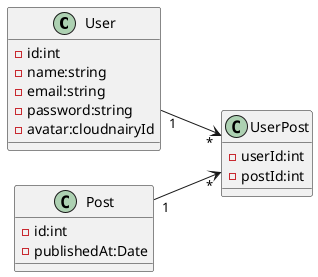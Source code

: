 @startuml 
left to right direction
class User{
    -id:int
    -name:string
    -email:string
    -password:string
    -avatar:cloudnairyId
}
class Post{
    -id:int
    -publishedAt:Date
}
class UserPost{
    -userId:int
    -postId:int

} 

User "1" --> "*" UserPost
Post "1" --> "*" UserPost

@enduml